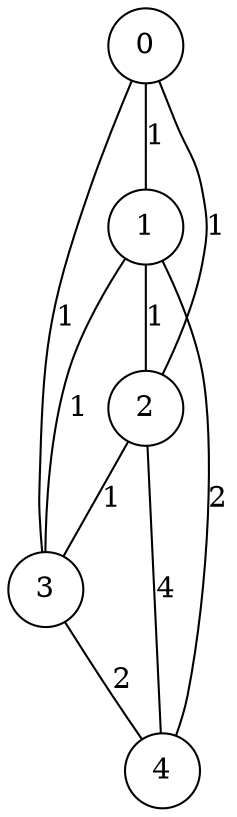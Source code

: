 graph qubit_interaction_graph {
    node [shape=circle];
    0 -- 1 [label=1];
    0 -- 2 [label=1];
    0 -- 3 [label=1];
    1 -- 4 [label=2];
    1 -- 2 [label=1];
    1 -- 3 [label=1];
    2 -- 4 [label=4];
    2 -- 3 [label=1];
    3 -- 4 [label=2];
}